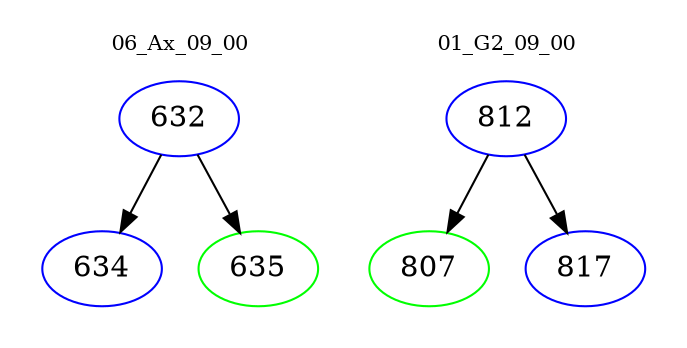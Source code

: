 digraph{
subgraph cluster_0 {
color = white
label = "06_Ax_09_00";
fontsize=10;
T0_632 [label="632", color="blue"]
T0_632 -> T0_634 [color="black"]
T0_634 [label="634", color="blue"]
T0_632 -> T0_635 [color="black"]
T0_635 [label="635", color="green"]
}
subgraph cluster_1 {
color = white
label = "01_G2_09_00";
fontsize=10;
T1_812 [label="812", color="blue"]
T1_812 -> T1_807 [color="black"]
T1_807 [label="807", color="green"]
T1_812 -> T1_817 [color="black"]
T1_817 [label="817", color="blue"]
}
}
